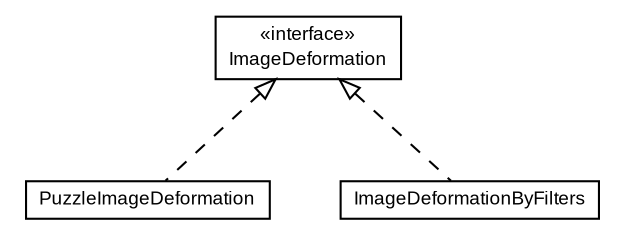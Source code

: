#!/usr/local/bin/dot
#
# Class diagram 
# Generated by UmlGraph version 4.6 (http://www.spinellis.gr/sw/umlgraph)
#

digraph G {
	edge [fontname="arial",fontsize=10,labelfontname="arial",labelfontsize=10];
	node [fontname="arial",fontsize=10,shape=plaintext];
	// com.octo.captcha.component.image.deformation.PuzzleImageDeformation
	c394 [label=<<table border="0" cellborder="1" cellspacing="0" cellpadding="2" port="p" href="./PuzzleImageDeformation.html">
		<tr><td><table border="0" cellspacing="0" cellpadding="1">
			<tr><td> PuzzleImageDeformation </td></tr>
		</table></td></tr>
		</table>>, fontname="arial", fontcolor="black", fontsize=9.0];
	// com.octo.captcha.component.image.deformation.ImageDeformationByFilters
	c395 [label=<<table border="0" cellborder="1" cellspacing="0" cellpadding="2" port="p" href="./ImageDeformationByFilters.html">
		<tr><td><table border="0" cellspacing="0" cellpadding="1">
			<tr><td> ImageDeformationByFilters </td></tr>
		</table></td></tr>
		</table>>, fontname="arial", fontcolor="black", fontsize=9.0];
	// com.octo.captcha.component.image.deformation.ImageDeformation
	c396 [label=<<table border="0" cellborder="1" cellspacing="0" cellpadding="2" port="p" href="./ImageDeformation.html">
		<tr><td><table border="0" cellspacing="0" cellpadding="1">
			<tr><td> &laquo;interface&raquo; </td></tr>
			<tr><td> ImageDeformation </td></tr>
		</table></td></tr>
		</table>>, fontname="arial", fontcolor="black", fontsize=9.0];
	//com.octo.captcha.component.image.deformation.PuzzleImageDeformation implements com.octo.captcha.component.image.deformation.ImageDeformation
	c396:p -> c394:p [dir=back,arrowtail=empty,style=dashed];
	//com.octo.captcha.component.image.deformation.ImageDeformationByFilters implements com.octo.captcha.component.image.deformation.ImageDeformation
	c396:p -> c395:p [dir=back,arrowtail=empty,style=dashed];
}

